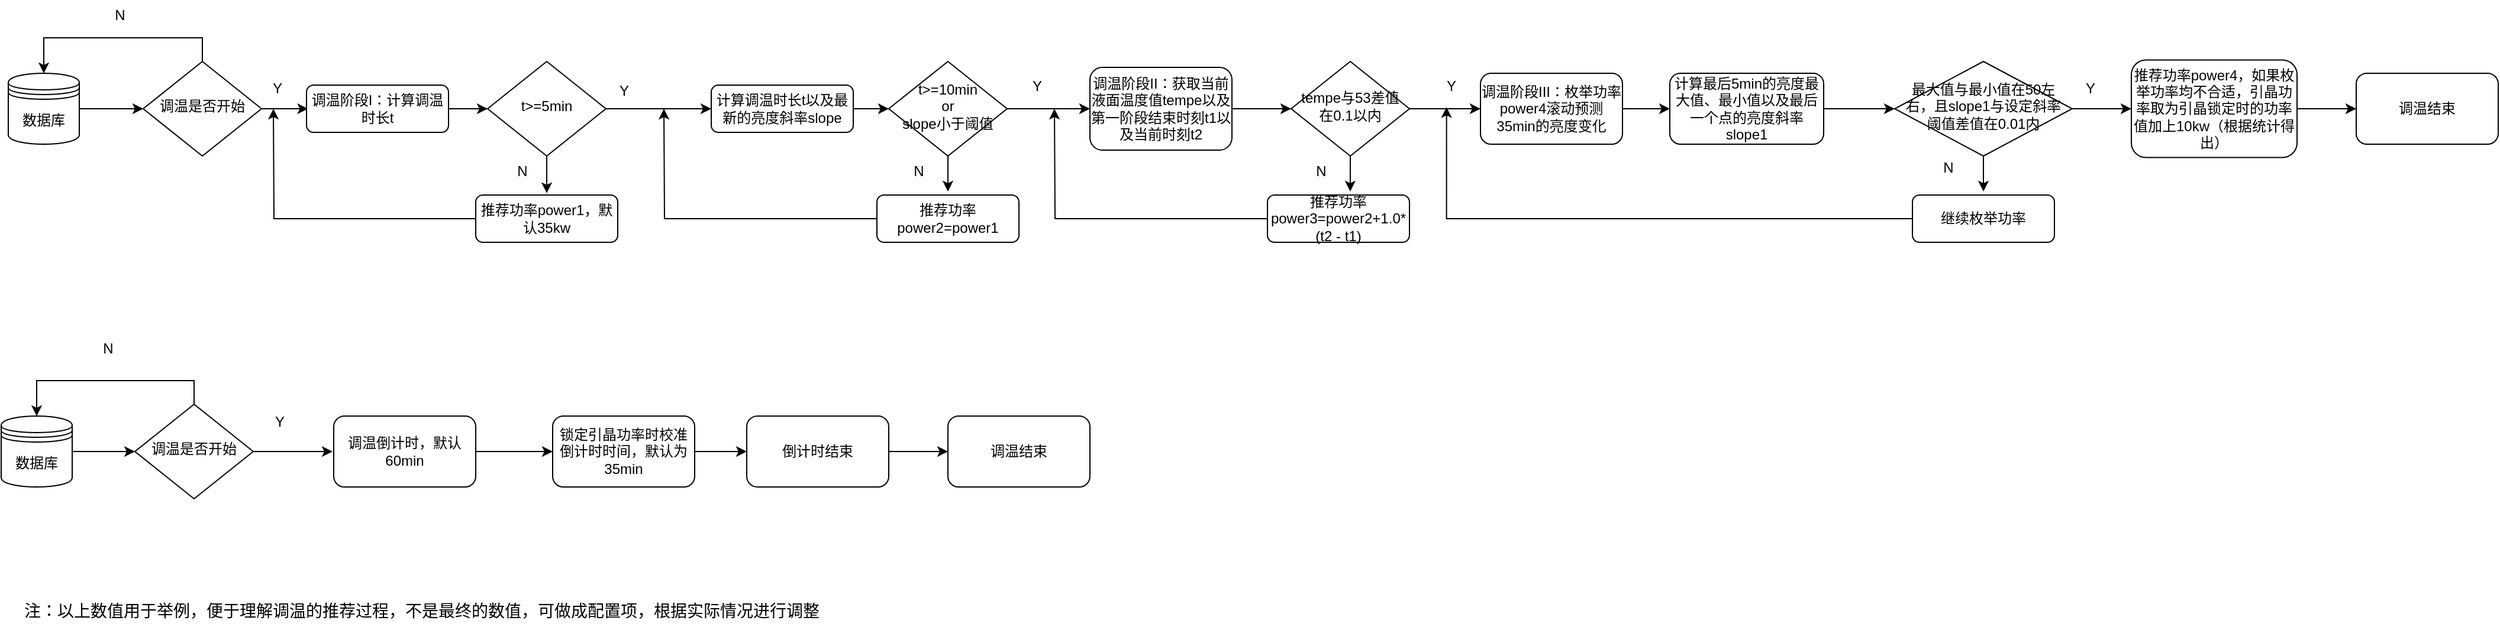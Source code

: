 <mxfile version="22.0.4" type="github">
  <diagram id="C5RBs43oDa-KdzZeNtuy" name="Page-1">
    <mxGraphModel dx="794" dy="432" grid="1" gridSize="10" guides="1" tooltips="1" connect="1" arrows="1" fold="1" page="1" pageScale="1" pageWidth="3300" pageHeight="4681" background="#ffffff" math="0" shadow="0">
      <root>
        <mxCell id="WIyWlLk6GJQsqaUBKTNV-0" />
        <mxCell id="WIyWlLk6GJQsqaUBKTNV-1" parent="WIyWlLk6GJQsqaUBKTNV-0" />
        <mxCell id="czeEexCrRWxKReqk0F6N-5" style="edgeStyle=orthogonalEdgeStyle;rounded=0;orthogonalLoop=1;jettySize=auto;html=1;exitX=0.5;exitY=0;exitDx=0;exitDy=0;entryX=0.5;entryY=0;entryDx=0;entryDy=0;labelBackgroundColor=none;fontColor=default;" edge="1" parent="WIyWlLk6GJQsqaUBKTNV-1" source="WIyWlLk6GJQsqaUBKTNV-6" target="czeEexCrRWxKReqk0F6N-2">
          <mxGeometry relative="1" as="geometry" />
        </mxCell>
        <mxCell id="czeEexCrRWxKReqk0F6N-6" style="edgeStyle=orthogonalEdgeStyle;rounded=0;orthogonalLoop=1;jettySize=auto;html=1;exitX=1;exitY=0.5;exitDx=0;exitDy=0;labelBackgroundColor=none;fontColor=default;" edge="1" parent="WIyWlLk6GJQsqaUBKTNV-1" source="WIyWlLk6GJQsqaUBKTNV-6">
          <mxGeometry relative="1" as="geometry">
            <mxPoint x="309.333" y="210" as="targetPoint" />
          </mxGeometry>
        </mxCell>
        <mxCell id="WIyWlLk6GJQsqaUBKTNV-6" value="调温是否开始" style="rhombus;whiteSpace=wrap;html=1;shadow=0;fontFamily=Helvetica;fontSize=12;align=center;strokeWidth=1;spacing=6;spacingTop=-4;labelBackgroundColor=none;" parent="WIyWlLk6GJQsqaUBKTNV-1" vertex="1">
          <mxGeometry x="170" y="170" width="100" height="80" as="geometry" />
        </mxCell>
        <mxCell id="czeEexCrRWxKReqk0F6N-3" style="edgeStyle=orthogonalEdgeStyle;rounded=0;orthogonalLoop=1;jettySize=auto;html=1;exitX=1;exitY=0.5;exitDx=0;exitDy=0;entryX=0;entryY=0.5;entryDx=0;entryDy=0;labelBackgroundColor=none;fontColor=default;" edge="1" parent="WIyWlLk6GJQsqaUBKTNV-1" source="czeEexCrRWxKReqk0F6N-2" target="WIyWlLk6GJQsqaUBKTNV-6">
          <mxGeometry relative="1" as="geometry" />
        </mxCell>
        <mxCell id="czeEexCrRWxKReqk0F6N-2" value="数据库" style="shape=datastore;whiteSpace=wrap;html=1;labelBackgroundColor=none;" vertex="1" parent="WIyWlLk6GJQsqaUBKTNV-1">
          <mxGeometry x="56" y="180" width="60" height="60" as="geometry" />
        </mxCell>
        <mxCell id="czeEexCrRWxKReqk0F6N-12" style="edgeStyle=orthogonalEdgeStyle;rounded=0;orthogonalLoop=1;jettySize=auto;html=1;exitX=1;exitY=0.5;exitDx=0;exitDy=0;labelBackgroundColor=none;fontColor=default;shadow=0;" edge="1" parent="WIyWlLk6GJQsqaUBKTNV-1" source="czeEexCrRWxKReqk0F6N-7" target="czeEexCrRWxKReqk0F6N-11">
          <mxGeometry relative="1" as="geometry" />
        </mxCell>
        <mxCell id="czeEexCrRWxKReqk0F6N-7" value="调温阶段I：计算调温时长t" style="rounded=1;whiteSpace=wrap;html=1;fontSize=12;glass=0;strokeWidth=1;shadow=0;labelBackgroundColor=none;" vertex="1" parent="WIyWlLk6GJQsqaUBKTNV-1">
          <mxGeometry x="308" y="190" width="120" height="40" as="geometry" />
        </mxCell>
        <mxCell id="czeEexCrRWxKReqk0F6N-8" value="N" style="text;html=1;align=center;verticalAlign=middle;resizable=0;points=[];autosize=1;strokeColor=none;fillColor=none;labelBackgroundColor=none;" vertex="1" parent="WIyWlLk6GJQsqaUBKTNV-1">
          <mxGeometry x="136" y="118" width="27" height="26" as="geometry" />
        </mxCell>
        <mxCell id="czeEexCrRWxKReqk0F6N-9" value="Y" style="text;html=1;align=center;verticalAlign=middle;resizable=0;points=[];autosize=1;strokeColor=none;fillColor=none;labelBackgroundColor=none;" vertex="1" parent="WIyWlLk6GJQsqaUBKTNV-1">
          <mxGeometry x="270" y="180" width="26" height="26" as="geometry" />
        </mxCell>
        <mxCell id="czeEexCrRWxKReqk0F6N-16" style="edgeStyle=orthogonalEdgeStyle;rounded=0;orthogonalLoop=1;jettySize=auto;html=1;exitX=0.5;exitY=1;exitDx=0;exitDy=0;labelBackgroundColor=none;fontColor=default;shadow=0;" edge="1" parent="WIyWlLk6GJQsqaUBKTNV-1" source="czeEexCrRWxKReqk0F6N-11">
          <mxGeometry relative="1" as="geometry">
            <mxPoint x="511" y="281.333" as="targetPoint" />
          </mxGeometry>
        </mxCell>
        <mxCell id="czeEexCrRWxKReqk0F6N-20" style="edgeStyle=orthogonalEdgeStyle;rounded=0;orthogonalLoop=1;jettySize=auto;html=1;exitX=1;exitY=0.5;exitDx=0;exitDy=0;labelBackgroundColor=none;fontColor=default;shadow=0;" edge="1" parent="WIyWlLk6GJQsqaUBKTNV-1" source="czeEexCrRWxKReqk0F6N-11" target="czeEexCrRWxKReqk0F6N-19">
          <mxGeometry relative="1" as="geometry" />
        </mxCell>
        <mxCell id="czeEexCrRWxKReqk0F6N-11" value="t&amp;gt;=5min" style="rhombus;whiteSpace=wrap;html=1;shadow=0;fontFamily=Helvetica;fontSize=12;align=center;strokeWidth=1;spacing=6;spacingTop=-4;labelBackgroundColor=none;" vertex="1" parent="WIyWlLk6GJQsqaUBKTNV-1">
          <mxGeometry x="461" y="170" width="100" height="80" as="geometry" />
        </mxCell>
        <mxCell id="czeEexCrRWxKReqk0F6N-18" style="edgeStyle=orthogonalEdgeStyle;rounded=0;orthogonalLoop=1;jettySize=auto;html=1;exitX=0;exitY=0.5;exitDx=0;exitDy=0;labelBackgroundColor=none;fontColor=default;" edge="1" parent="WIyWlLk6GJQsqaUBKTNV-1" source="czeEexCrRWxKReqk0F6N-15">
          <mxGeometry relative="1" as="geometry">
            <mxPoint x="280" y="210" as="targetPoint" />
          </mxGeometry>
        </mxCell>
        <mxCell id="czeEexCrRWxKReqk0F6N-15" value="推荐功率power1，默认35kw" style="rounded=1;whiteSpace=wrap;html=1;fontSize=12;glass=0;strokeWidth=1;shadow=0;labelBackgroundColor=none;" vertex="1" parent="WIyWlLk6GJQsqaUBKTNV-1">
          <mxGeometry x="451" y="283" width="120" height="40" as="geometry" />
        </mxCell>
        <mxCell id="czeEexCrRWxKReqk0F6N-22" style="edgeStyle=orthogonalEdgeStyle;rounded=0;orthogonalLoop=1;jettySize=auto;html=1;exitX=1;exitY=0.5;exitDx=0;exitDy=0;entryX=0;entryY=0.5;entryDx=0;entryDy=0;labelBackgroundColor=none;fontColor=default;shadow=0;" edge="1" parent="WIyWlLk6GJQsqaUBKTNV-1" source="czeEexCrRWxKReqk0F6N-19" target="czeEexCrRWxKReqk0F6N-21">
          <mxGeometry relative="1" as="geometry" />
        </mxCell>
        <mxCell id="czeEexCrRWxKReqk0F6N-19" value="计算调温时长t以及最新的亮度斜率slope" style="rounded=1;whiteSpace=wrap;html=1;fontSize=12;glass=0;strokeWidth=1;shadow=0;labelBackgroundColor=none;" vertex="1" parent="WIyWlLk6GJQsqaUBKTNV-1">
          <mxGeometry x="650" y="190" width="120" height="40" as="geometry" />
        </mxCell>
        <mxCell id="czeEexCrRWxKReqk0F6N-23" style="edgeStyle=orthogonalEdgeStyle;rounded=0;orthogonalLoop=1;jettySize=auto;html=1;exitX=1;exitY=0.5;exitDx=0;exitDy=0;labelBackgroundColor=none;fontColor=default;shadow=0;" edge="1" parent="WIyWlLk6GJQsqaUBKTNV-1" source="czeEexCrRWxKReqk0F6N-21">
          <mxGeometry relative="1" as="geometry">
            <mxPoint x="970" y="210" as="targetPoint" />
          </mxGeometry>
        </mxCell>
        <mxCell id="czeEexCrRWxKReqk0F6N-27" style="edgeStyle=orthogonalEdgeStyle;rounded=0;orthogonalLoop=1;jettySize=auto;html=1;exitX=0.5;exitY=1;exitDx=0;exitDy=0;labelBackgroundColor=none;fontColor=default;shadow=0;" edge="1" parent="WIyWlLk6GJQsqaUBKTNV-1" source="czeEexCrRWxKReqk0F6N-21">
          <mxGeometry relative="1" as="geometry">
            <mxPoint x="850" y="280" as="targetPoint" />
          </mxGeometry>
        </mxCell>
        <mxCell id="czeEexCrRWxKReqk0F6N-21" value="t&amp;gt;=10min&lt;br&gt;or&lt;br&gt;slope小于阈值" style="rhombus;whiteSpace=wrap;html=1;shadow=0;fontFamily=Helvetica;fontSize=12;align=center;strokeWidth=1;spacing=6;spacingTop=-4;labelBackgroundColor=none;" vertex="1" parent="WIyWlLk6GJQsqaUBKTNV-1">
          <mxGeometry x="800" y="170" width="100" height="80" as="geometry" />
        </mxCell>
        <mxCell id="czeEexCrRWxKReqk0F6N-29" style="edgeStyle=orthogonalEdgeStyle;rounded=0;orthogonalLoop=1;jettySize=auto;html=1;exitX=0;exitY=0.5;exitDx=0;exitDy=0;labelBackgroundColor=none;fontColor=default;shadow=0;" edge="1" parent="WIyWlLk6GJQsqaUBKTNV-1" source="czeEexCrRWxKReqk0F6N-26">
          <mxGeometry relative="1" as="geometry">
            <mxPoint x="610" y="210" as="targetPoint" />
          </mxGeometry>
        </mxCell>
        <mxCell id="czeEexCrRWxKReqk0F6N-26" value="推荐功率power2=power1" style="rounded=1;whiteSpace=wrap;html=1;fontSize=12;glass=0;strokeWidth=1;shadow=0;labelBackgroundColor=none;" vertex="1" parent="WIyWlLk6GJQsqaUBKTNV-1">
          <mxGeometry x="790" y="283" width="120" height="40" as="geometry" />
        </mxCell>
        <mxCell id="czeEexCrRWxKReqk0F6N-30" value="Y" style="text;html=1;align=center;verticalAlign=middle;resizable=0;points=[];autosize=1;strokeColor=none;fillColor=none;labelBackgroundColor=none;shadow=0;" vertex="1" parent="WIyWlLk6GJQsqaUBKTNV-1">
          <mxGeometry x="561" y="180" width="30" height="30" as="geometry" />
        </mxCell>
        <mxCell id="czeEexCrRWxKReqk0F6N-31" value="N" style="text;html=1;align=center;verticalAlign=middle;resizable=0;points=[];autosize=1;strokeColor=none;fillColor=none;labelBackgroundColor=none;shadow=0;" vertex="1" parent="WIyWlLk6GJQsqaUBKTNV-1">
          <mxGeometry x="475" y="248" width="30" height="30" as="geometry" />
        </mxCell>
        <mxCell id="czeEexCrRWxKReqk0F6N-32" value="Y" style="text;html=1;align=center;verticalAlign=middle;resizable=0;points=[];autosize=1;strokeColor=none;fillColor=none;labelBackgroundColor=none;shadow=0;" vertex="1" parent="WIyWlLk6GJQsqaUBKTNV-1">
          <mxGeometry x="910" y="176" width="30" height="30" as="geometry" />
        </mxCell>
        <mxCell id="czeEexCrRWxKReqk0F6N-33" value="N" style="text;html=1;align=center;verticalAlign=middle;resizable=0;points=[];autosize=1;strokeColor=none;fillColor=none;labelBackgroundColor=none;shadow=0;" vertex="1" parent="WIyWlLk6GJQsqaUBKTNV-1">
          <mxGeometry x="810" y="248" width="30" height="30" as="geometry" />
        </mxCell>
        <mxCell id="czeEexCrRWxKReqk0F6N-34" value="调温阶段II：获取当前液面温度值tempe以及第一阶段结束时刻t1以及当前时刻t2" style="rounded=1;whiteSpace=wrap;html=1;fontSize=12;glass=0;strokeWidth=1;shadow=0;labelBackgroundColor=none;" vertex="1" parent="WIyWlLk6GJQsqaUBKTNV-1">
          <mxGeometry x="970" y="175" width="120" height="70" as="geometry" />
        </mxCell>
        <mxCell id="czeEexCrRWxKReqk0F6N-42" style="edgeStyle=orthogonalEdgeStyle;rounded=0;orthogonalLoop=1;jettySize=auto;html=1;exitX=1;exitY=0.5;exitDx=0;exitDy=0;entryX=0;entryY=0.5;entryDx=0;entryDy=0;labelBackgroundColor=none;fontColor=default;" edge="1" parent="WIyWlLk6GJQsqaUBKTNV-1" source="czeEexCrRWxKReqk0F6N-35" target="czeEexCrRWxKReqk0F6N-41">
          <mxGeometry relative="1" as="geometry" />
        </mxCell>
        <mxCell id="czeEexCrRWxKReqk0F6N-35" value="tempe与53差值在0.1以内" style="rhombus;whiteSpace=wrap;html=1;shadow=0;fontFamily=Helvetica;fontSize=12;align=center;strokeWidth=1;spacing=6;spacingTop=-4;labelBackgroundColor=none;" vertex="1" parent="WIyWlLk6GJQsqaUBKTNV-1">
          <mxGeometry x="1140" y="170" width="100" height="80" as="geometry" />
        </mxCell>
        <mxCell id="czeEexCrRWxKReqk0F6N-36" style="edgeStyle=orthogonalEdgeStyle;rounded=0;orthogonalLoop=1;jettySize=auto;html=1;exitX=1;exitY=0.5;exitDx=0;exitDy=0;entryX=0;entryY=0.5;entryDx=0;entryDy=0;labelBackgroundColor=none;fontColor=default;" edge="1" parent="WIyWlLk6GJQsqaUBKTNV-1" source="czeEexCrRWxKReqk0F6N-34" target="czeEexCrRWxKReqk0F6N-35">
          <mxGeometry relative="1" as="geometry" />
        </mxCell>
        <mxCell id="czeEexCrRWxKReqk0F6N-39" style="edgeStyle=orthogonalEdgeStyle;rounded=0;orthogonalLoop=1;jettySize=auto;html=1;exitX=0;exitY=0.5;exitDx=0;exitDy=0;labelBackgroundColor=none;fontColor=default;" edge="1" parent="WIyWlLk6GJQsqaUBKTNV-1" source="czeEexCrRWxKReqk0F6N-37">
          <mxGeometry relative="1" as="geometry">
            <mxPoint x="940" y="210" as="targetPoint" />
          </mxGeometry>
        </mxCell>
        <mxCell id="czeEexCrRWxKReqk0F6N-37" value="推荐功率power3=power2+1.0*(t2 - t1)" style="rounded=1;whiteSpace=wrap;html=1;fontSize=12;glass=0;strokeWidth=1;shadow=0;labelBackgroundColor=none;" vertex="1" parent="WIyWlLk6GJQsqaUBKTNV-1">
          <mxGeometry x="1120" y="283" width="120" height="40" as="geometry" />
        </mxCell>
        <mxCell id="czeEexCrRWxKReqk0F6N-38" style="edgeStyle=orthogonalEdgeStyle;rounded=0;orthogonalLoop=1;jettySize=auto;html=1;exitX=0.5;exitY=1;exitDx=0;exitDy=0;entryX=0.583;entryY=-0.075;entryDx=0;entryDy=0;entryPerimeter=0;labelBackgroundColor=none;fontColor=default;" edge="1" parent="WIyWlLk6GJQsqaUBKTNV-1" source="czeEexCrRWxKReqk0F6N-35" target="czeEexCrRWxKReqk0F6N-37">
          <mxGeometry relative="1" as="geometry" />
        </mxCell>
        <mxCell id="czeEexCrRWxKReqk0F6N-40" value="N" style="text;html=1;align=center;verticalAlign=middle;resizable=0;points=[];autosize=1;strokeColor=none;fillColor=none;labelBackgroundColor=none;" vertex="1" parent="WIyWlLk6GJQsqaUBKTNV-1">
          <mxGeometry x="1150" y="248" width="30" height="30" as="geometry" />
        </mxCell>
        <mxCell id="czeEexCrRWxKReqk0F6N-46" style="edgeStyle=orthogonalEdgeStyle;rounded=0;orthogonalLoop=1;jettySize=auto;html=1;exitX=1;exitY=0.5;exitDx=0;exitDy=0;entryX=0;entryY=0.5;entryDx=0;entryDy=0;" edge="1" parent="WIyWlLk6GJQsqaUBKTNV-1" source="czeEexCrRWxKReqk0F6N-41" target="czeEexCrRWxKReqk0F6N-44">
          <mxGeometry relative="1" as="geometry" />
        </mxCell>
        <mxCell id="czeEexCrRWxKReqk0F6N-41" value="调温阶段III：枚举功率power4滚动预测35min的亮度变化" style="rounded=1;whiteSpace=wrap;html=1;fontSize=12;glass=0;strokeWidth=1;shadow=0;labelBackgroundColor=none;" vertex="1" parent="WIyWlLk6GJQsqaUBKTNV-1">
          <mxGeometry x="1300" y="180" width="120" height="60" as="geometry" />
        </mxCell>
        <mxCell id="czeEexCrRWxKReqk0F6N-43" value="Y" style="text;html=1;align=center;verticalAlign=middle;resizable=0;points=[];autosize=1;strokeColor=none;fillColor=none;labelBackgroundColor=none;" vertex="1" parent="WIyWlLk6GJQsqaUBKTNV-1">
          <mxGeometry x="1260" y="176" width="30" height="30" as="geometry" />
        </mxCell>
        <mxCell id="czeEexCrRWxKReqk0F6N-47" style="edgeStyle=orthogonalEdgeStyle;rounded=0;orthogonalLoop=1;jettySize=auto;html=1;exitX=1;exitY=0.5;exitDx=0;exitDy=0;" edge="1" parent="WIyWlLk6GJQsqaUBKTNV-1" source="czeEexCrRWxKReqk0F6N-44" target="czeEexCrRWxKReqk0F6N-45">
          <mxGeometry relative="1" as="geometry" />
        </mxCell>
        <mxCell id="czeEexCrRWxKReqk0F6N-44" value="计算最后5min的亮度最大值、最小值以及最后一个点的亮度斜率slope1" style="rounded=1;whiteSpace=wrap;html=1;fontSize=12;glass=0;strokeWidth=1;shadow=0;labelBackgroundColor=none;" vertex="1" parent="WIyWlLk6GJQsqaUBKTNV-1">
          <mxGeometry x="1460" y="180" width="130" height="60" as="geometry" />
        </mxCell>
        <mxCell id="czeEexCrRWxKReqk0F6N-51" style="edgeStyle=orthogonalEdgeStyle;rounded=0;orthogonalLoop=1;jettySize=auto;html=1;exitX=1;exitY=0.5;exitDx=0;exitDy=0;" edge="1" parent="WIyWlLk6GJQsqaUBKTNV-1" source="czeEexCrRWxKReqk0F6N-45">
          <mxGeometry relative="1" as="geometry">
            <mxPoint x="1850" y="210" as="targetPoint" />
          </mxGeometry>
        </mxCell>
        <mxCell id="czeEexCrRWxKReqk0F6N-57" style="edgeStyle=orthogonalEdgeStyle;rounded=0;orthogonalLoop=1;jettySize=auto;html=1;exitX=0.5;exitY=1;exitDx=0;exitDy=0;" edge="1" parent="WIyWlLk6GJQsqaUBKTNV-1" source="czeEexCrRWxKReqk0F6N-45">
          <mxGeometry relative="1" as="geometry">
            <mxPoint x="1725" y="280" as="targetPoint" />
            <Array as="points">
              <mxPoint x="1725" y="280" />
              <mxPoint x="1725" y="280" />
            </Array>
          </mxGeometry>
        </mxCell>
        <mxCell id="czeEexCrRWxKReqk0F6N-45" value="最大值与最小值在50左右，且slope1与设定斜率阈值差值在0.01内" style="rhombus;whiteSpace=wrap;html=1;shadow=0;fontFamily=Helvetica;fontSize=12;align=center;strokeWidth=1;spacing=6;spacingTop=-4;labelBackgroundColor=none;" vertex="1" parent="WIyWlLk6GJQsqaUBKTNV-1">
          <mxGeometry x="1650" y="170" width="150" height="80" as="geometry" />
        </mxCell>
        <mxCell id="czeEexCrRWxKReqk0F6N-54" style="edgeStyle=orthogonalEdgeStyle;rounded=0;orthogonalLoop=1;jettySize=auto;html=1;exitX=1;exitY=0.5;exitDx=0;exitDy=0;entryX=0;entryY=0.5;entryDx=0;entryDy=0;" edge="1" parent="WIyWlLk6GJQsqaUBKTNV-1" source="czeEexCrRWxKReqk0F6N-52" target="czeEexCrRWxKReqk0F6N-53">
          <mxGeometry relative="1" as="geometry" />
        </mxCell>
        <mxCell id="czeEexCrRWxKReqk0F6N-52" value="推荐功率power4，如果枚举功率均不合适，引晶功率取为引晶锁定时的功率值加上10kw（根据统计得出）" style="rounded=1;whiteSpace=wrap;html=1;fontSize=12;glass=0;strokeWidth=1;shadow=0;labelBackgroundColor=none;" vertex="1" parent="WIyWlLk6GJQsqaUBKTNV-1">
          <mxGeometry x="1850" y="168.75" width="140" height="82.5" as="geometry" />
        </mxCell>
        <mxCell id="czeEexCrRWxKReqk0F6N-53" value="调温结束" style="rounded=1;whiteSpace=wrap;html=1;fontSize=12;glass=0;strokeWidth=1;shadow=0;labelBackgroundColor=none;" vertex="1" parent="WIyWlLk6GJQsqaUBKTNV-1">
          <mxGeometry x="2040" y="180" width="120" height="60" as="geometry" />
        </mxCell>
        <mxCell id="czeEexCrRWxKReqk0F6N-56" value="继续枚举功率" style="rounded=1;whiteSpace=wrap;html=1;fontSize=12;glass=0;strokeWidth=1;shadow=0;labelBackgroundColor=none;" vertex="1" parent="WIyWlLk6GJQsqaUBKTNV-1">
          <mxGeometry x="1665" y="283" width="120" height="40" as="geometry" />
        </mxCell>
        <mxCell id="czeEexCrRWxKReqk0F6N-58" style="edgeStyle=orthogonalEdgeStyle;rounded=0;orthogonalLoop=1;jettySize=auto;html=1;exitX=0;exitY=0.5;exitDx=0;exitDy=0;entryX=0.378;entryY=1.089;entryDx=0;entryDy=0;entryPerimeter=0;" edge="1" parent="WIyWlLk6GJQsqaUBKTNV-1" source="czeEexCrRWxKReqk0F6N-56" target="czeEexCrRWxKReqk0F6N-43">
          <mxGeometry relative="1" as="geometry" />
        </mxCell>
        <mxCell id="czeEexCrRWxKReqk0F6N-61" style="edgeStyle=orthogonalEdgeStyle;rounded=0;orthogonalLoop=1;jettySize=auto;html=1;exitX=1;exitY=0.5;exitDx=0;exitDy=0;entryX=0;entryY=0.5;entryDx=0;entryDy=0;" edge="1" parent="WIyWlLk6GJQsqaUBKTNV-1" source="czeEexCrRWxKReqk0F6N-59" target="czeEexCrRWxKReqk0F6N-60">
          <mxGeometry relative="1" as="geometry" />
        </mxCell>
        <mxCell id="czeEexCrRWxKReqk0F6N-59" value="数据库" style="shape=datastore;whiteSpace=wrap;html=1;labelBackgroundColor=none;" vertex="1" parent="WIyWlLk6GJQsqaUBKTNV-1">
          <mxGeometry x="50" y="470" width="60" height="60" as="geometry" />
        </mxCell>
        <mxCell id="czeEexCrRWxKReqk0F6N-62" style="edgeStyle=orthogonalEdgeStyle;rounded=0;orthogonalLoop=1;jettySize=auto;html=1;exitX=0.5;exitY=0;exitDx=0;exitDy=0;entryX=0.5;entryY=0;entryDx=0;entryDy=0;" edge="1" parent="WIyWlLk6GJQsqaUBKTNV-1" source="czeEexCrRWxKReqk0F6N-60" target="czeEexCrRWxKReqk0F6N-59">
          <mxGeometry relative="1" as="geometry" />
        </mxCell>
        <mxCell id="czeEexCrRWxKReqk0F6N-64" style="edgeStyle=orthogonalEdgeStyle;rounded=0;orthogonalLoop=1;jettySize=auto;html=1;exitX=1;exitY=0.5;exitDx=0;exitDy=0;" edge="1" parent="WIyWlLk6GJQsqaUBKTNV-1" source="czeEexCrRWxKReqk0F6N-60">
          <mxGeometry relative="1" as="geometry">
            <mxPoint x="330" y="500" as="targetPoint" />
          </mxGeometry>
        </mxCell>
        <mxCell id="czeEexCrRWxKReqk0F6N-60" value="调温是否开始" style="rhombus;whiteSpace=wrap;html=1;shadow=0;fontFamily=Helvetica;fontSize=12;align=center;strokeWidth=1;spacing=6;spacingTop=-4;labelBackgroundColor=none;" vertex="1" parent="WIyWlLk6GJQsqaUBKTNV-1">
          <mxGeometry x="163" y="460" width="100" height="80" as="geometry" />
        </mxCell>
        <mxCell id="czeEexCrRWxKReqk0F6N-63" value="N" style="text;html=1;align=center;verticalAlign=middle;resizable=0;points=[];autosize=1;strokeColor=none;fillColor=none;" vertex="1" parent="WIyWlLk6GJQsqaUBKTNV-1">
          <mxGeometry x="125" y="398" width="30" height="30" as="geometry" />
        </mxCell>
        <mxCell id="czeEexCrRWxKReqk0F6N-65" value="Y" style="text;html=1;align=center;verticalAlign=middle;resizable=0;points=[];autosize=1;strokeColor=none;fillColor=none;" vertex="1" parent="WIyWlLk6GJQsqaUBKTNV-1">
          <mxGeometry x="270" y="460" width="30" height="30" as="geometry" />
        </mxCell>
        <mxCell id="czeEexCrRWxKReqk0F6N-68" style="edgeStyle=orthogonalEdgeStyle;rounded=0;orthogonalLoop=1;jettySize=auto;html=1;exitX=1;exitY=0.5;exitDx=0;exitDy=0;entryX=0;entryY=0.5;entryDx=0;entryDy=0;" edge="1" parent="WIyWlLk6GJQsqaUBKTNV-1" source="czeEexCrRWxKReqk0F6N-66" target="czeEexCrRWxKReqk0F6N-67">
          <mxGeometry relative="1" as="geometry" />
        </mxCell>
        <mxCell id="czeEexCrRWxKReqk0F6N-66" value="调温倒计时，默认60min" style="rounded=1;whiteSpace=wrap;html=1;fontSize=12;glass=0;strokeWidth=1;shadow=0;labelBackgroundColor=none;" vertex="1" parent="WIyWlLk6GJQsqaUBKTNV-1">
          <mxGeometry x="331" y="470" width="120" height="60" as="geometry" />
        </mxCell>
        <mxCell id="czeEexCrRWxKReqk0F6N-71" style="edgeStyle=orthogonalEdgeStyle;rounded=0;orthogonalLoop=1;jettySize=auto;html=1;exitX=1;exitY=0.5;exitDx=0;exitDy=0;entryX=0;entryY=0.5;entryDx=0;entryDy=0;" edge="1" parent="WIyWlLk6GJQsqaUBKTNV-1" source="czeEexCrRWxKReqk0F6N-67" target="czeEexCrRWxKReqk0F6N-69">
          <mxGeometry relative="1" as="geometry" />
        </mxCell>
        <mxCell id="czeEexCrRWxKReqk0F6N-67" value="锁定引晶功率时校准倒计时时间，默认为35min" style="rounded=1;whiteSpace=wrap;html=1;fontSize=12;glass=0;strokeWidth=1;shadow=0;labelBackgroundColor=none;" vertex="1" parent="WIyWlLk6GJQsqaUBKTNV-1">
          <mxGeometry x="516" y="470" width="120" height="60" as="geometry" />
        </mxCell>
        <mxCell id="czeEexCrRWxKReqk0F6N-72" style="edgeStyle=orthogonalEdgeStyle;rounded=0;orthogonalLoop=1;jettySize=auto;html=1;exitX=1;exitY=0.5;exitDx=0;exitDy=0;entryX=0;entryY=0.5;entryDx=0;entryDy=0;" edge="1" parent="WIyWlLk6GJQsqaUBKTNV-1" source="czeEexCrRWxKReqk0F6N-69" target="czeEexCrRWxKReqk0F6N-70">
          <mxGeometry relative="1" as="geometry" />
        </mxCell>
        <mxCell id="czeEexCrRWxKReqk0F6N-69" value="倒计时结束" style="rounded=1;whiteSpace=wrap;html=1;fontSize=12;glass=0;strokeWidth=1;shadow=0;labelBackgroundColor=none;" vertex="1" parent="WIyWlLk6GJQsqaUBKTNV-1">
          <mxGeometry x="680" y="470" width="120" height="60" as="geometry" />
        </mxCell>
        <mxCell id="czeEexCrRWxKReqk0F6N-70" value="调温结束" style="rounded=1;whiteSpace=wrap;html=1;fontSize=12;glass=0;strokeWidth=1;shadow=0;labelBackgroundColor=none;" vertex="1" parent="WIyWlLk6GJQsqaUBKTNV-1">
          <mxGeometry x="850" y="470" width="120" height="60" as="geometry" />
        </mxCell>
        <mxCell id="czeEexCrRWxKReqk0F6N-75" value="Y" style="text;html=1;align=center;verticalAlign=middle;resizable=0;points=[];autosize=1;strokeColor=none;fillColor=none;" vertex="1" parent="WIyWlLk6GJQsqaUBKTNV-1">
          <mxGeometry x="1800" y="178" width="30" height="30" as="geometry" />
        </mxCell>
        <mxCell id="czeEexCrRWxKReqk0F6N-76" value="N" style="text;html=1;align=center;verticalAlign=middle;resizable=0;points=[];autosize=1;strokeColor=none;fillColor=none;" vertex="1" parent="WIyWlLk6GJQsqaUBKTNV-1">
          <mxGeometry x="1680" y="245" width="30" height="30" as="geometry" />
        </mxCell>
        <mxCell id="czeEexCrRWxKReqk0F6N-77" value="&lt;font style=&quot;font-size: 14px;&quot;&gt;注：以上数值用于举例，便于理解调温的推荐过程，不是最终的数值，可做成配置项，根据实际情况进行调整&lt;/font&gt;" style="text;html=1;align=center;verticalAlign=middle;resizable=0;points=[];autosize=1;strokeColor=none;fillColor=none;" vertex="1" parent="WIyWlLk6GJQsqaUBKTNV-1">
          <mxGeometry x="55" y="620" width="700" height="30" as="geometry" />
        </mxCell>
      </root>
    </mxGraphModel>
  </diagram>
</mxfile>
